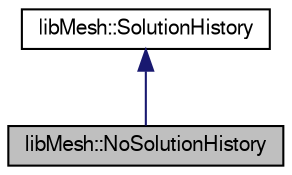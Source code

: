 digraph "libMesh::NoSolutionHistory"
{
  edge [fontname="FreeSans",fontsize="10",labelfontname="FreeSans",labelfontsize="10"];
  node [fontname="FreeSans",fontsize="10",shape=record];
  Node1 [label="libMesh::NoSolutionHistory",height=0.2,width=0.4,color="black", fillcolor="grey75", style="filled", fontcolor="black"];
  Node2 -> Node1 [dir="back",color="midnightblue",fontsize="10",style="solid",fontname="FreeSans"];
  Node2 [label="libMesh::SolutionHistory",height=0.2,width=0.4,color="black", fillcolor="white", style="filled",URL="$classlibMesh_1_1SolutionHistory.html"];
}
